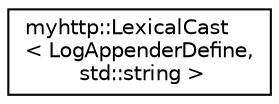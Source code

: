 digraph "Graphical Class Hierarchy"
{
 // LATEX_PDF_SIZE
  edge [fontname="Helvetica",fontsize="10",labelfontname="Helvetica",labelfontsize="10"];
  node [fontname="Helvetica",fontsize="10",shape=record];
  rankdir="LR";
  Node0 [label="myhttp::LexicalCast\l\< LogAppenderDefine,\l std::string \>",height=0.2,width=0.4,color="black", fillcolor="white", style="filled",URL="$classmyhttp_1_1LexicalCast_3_01LogAppenderDefine_00_01std_1_1string_01_4.html",tooltip=" "];
}
